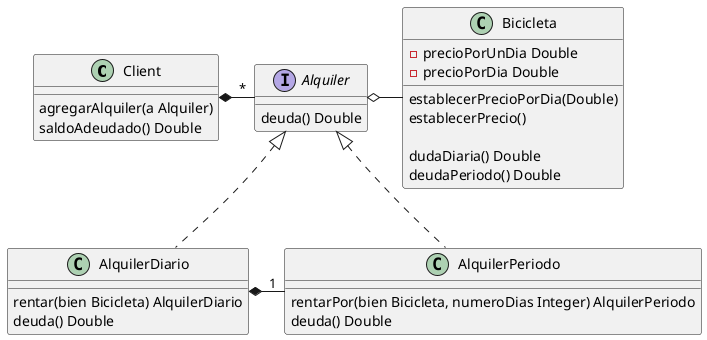 @startuml

class Client {
        agregarAlquiler(a Alquiler)
        saldoAdeudado() Double
}

interface Alquiler {
        deuda() Double
}

class AlquilerDiario {
        rentar(bien Bicicleta) AlquilerDiario
        deuda() Double
}

class AlquilerPeriodo {
        rentarPor(bien Bicicleta, numeroDias Integer) AlquilerPeriodo
        deuda() Double
}

class Bicicleta {
        - precioPorUnDia Double
        - precioPorDia Double

        establecerPrecioPorDia(Double)
        establecerPrecio()
        
        dudaDiaria() Double
        deudaPeriodo() Double
}


Client *- "*" Alquiler

Alquiler o- Bicicleta

Alquiler <|.. AlquilerDiario
Alquiler <|.. AlquilerPeriodo

AlquilerDiario *- "1" AlquilerPeriodo
@enduml 
